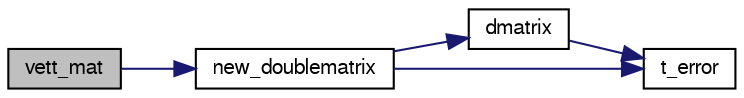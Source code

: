 digraph "vett_mat"
{
  bgcolor="transparent";
  edge [fontname="FreeSans",fontsize="10",labelfontname="FreeSans",labelfontsize="10"];
  node [fontname="FreeSans",fontsize="10",shape=record];
  rankdir="LR";
  Node1 [label="vett_mat",height=0.2,width=0.4,color="black", fillcolor="grey75", style="filled" fontcolor="black"];
  Node1 -> Node2 [color="midnightblue",fontsize="10",style="solid"];
  Node2 [label="new_doublematrix",height=0.2,width=0.4,color="black",URL="$alloc_8c.html#a3b21f96183e0428ef02e28072baee562"];
  Node2 -> Node3 [color="midnightblue",fontsize="10",style="solid"];
  Node3 [label="dmatrix",height=0.2,width=0.4,color="black",URL="$alloc_8c.html#ab1a02a50dfbc26318f6bb296731b6f3a"];
  Node3 -> Node4 [color="midnightblue",fontsize="10",style="solid"];
  Node4 [label="t_error",height=0.2,width=0.4,color="black",URL="$error_8c.html#af79ef7c6656ef0f3d2786e2b09c1755f"];
  Node2 -> Node4 [color="midnightblue",fontsize="10",style="solid"];
}
